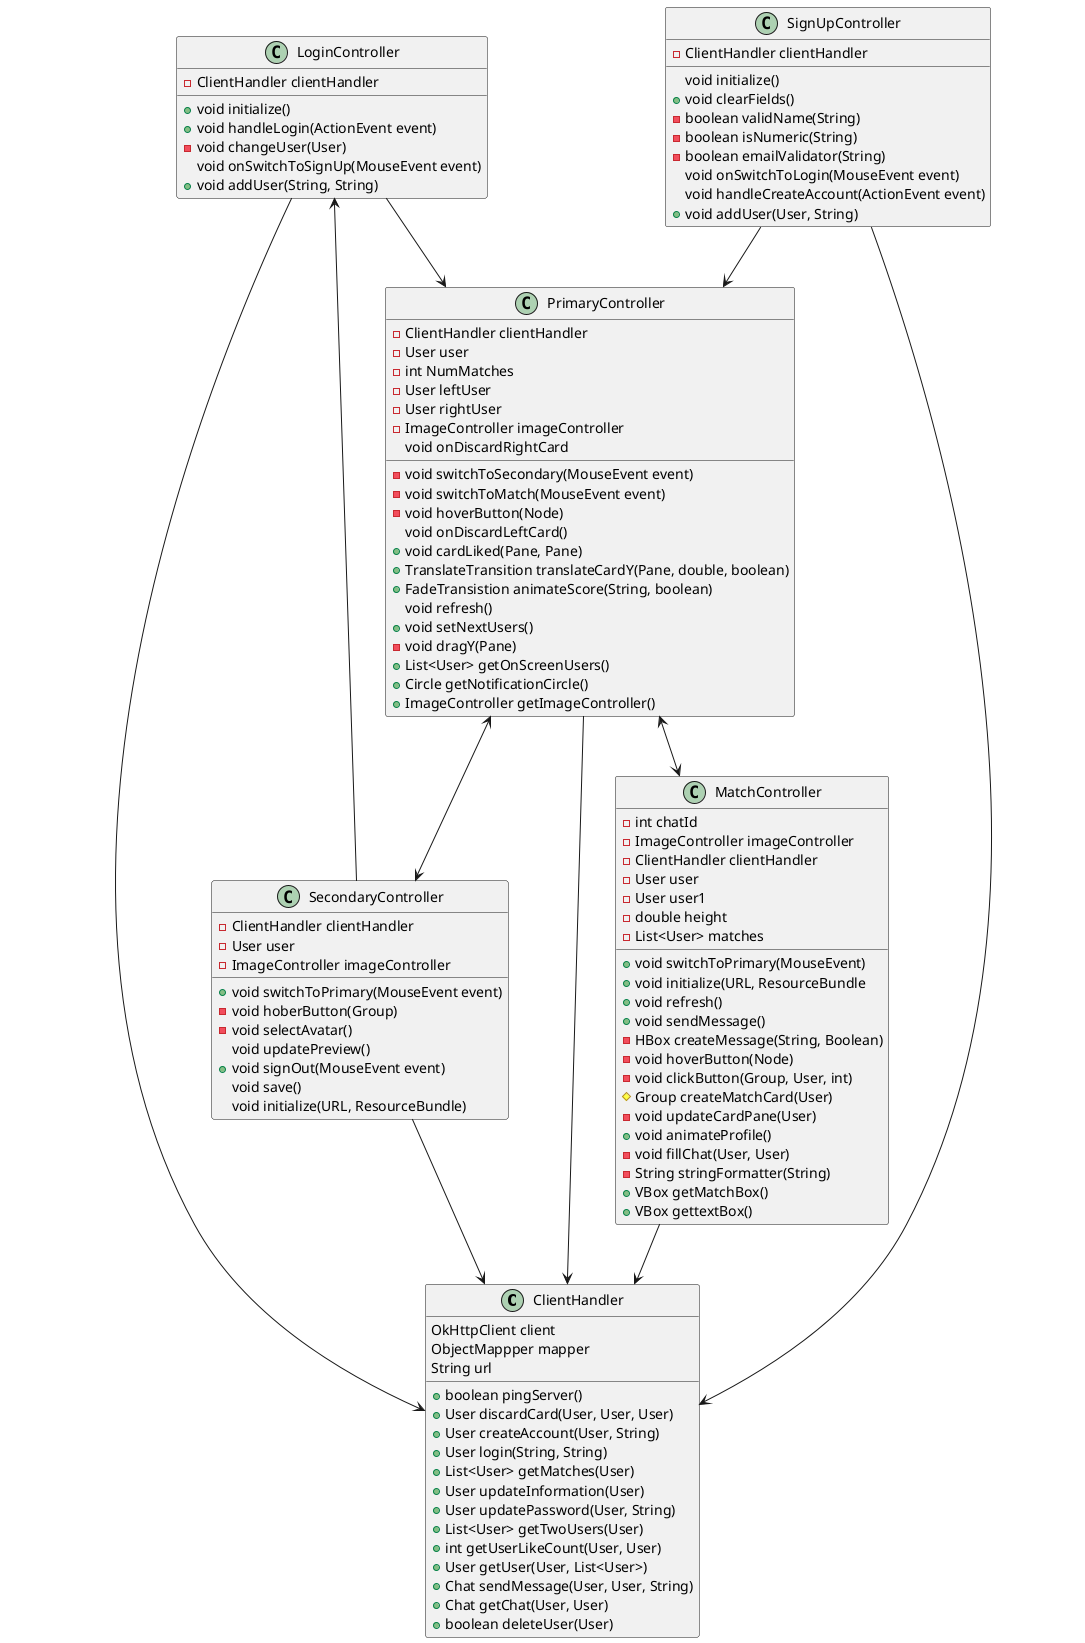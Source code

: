 @startuml uiDiagram

class ClientHandler{
    OkHttpClient client
    ObjectMappper mapper
    String url
    +boolean pingServer()
    +User discardCard(User, User, User)
    +User createAccount(User, String)
    +User login(String, String)
    +List<User> getMatches(User)
    +User updateInformation(User)
    +User updatePassword(User, String)
    +List<User> getTwoUsers(User)
    +int getUserLikeCount(User, User)
    +User getUser(User, List<User>)
    +Chat sendMessage(User, User, String)
    +Chat getChat(User, User)
    +boolean deleteUser(User)
}

class LoginController{
    -ClientHandler clientHandler
    +void initialize()
    +void handleLogin(ActionEvent event)
    -void changeUser(User)
    void onSwitchToSignUp(MouseEvent event)
    +void addUser(String, String)

}

class SignUpController{
     -ClientHandler clientHandler
     void initialize()
     +void clearFields()
     -boolean validName(String)
     -boolean isNumeric(String)
     -boolean emailValidator(String)
     void onSwitchToLogin(MouseEvent event)
     void handleCreateAccount(ActionEvent event)
     +void addUser(User, String)


}

class PrimaryController{
    -ClientHandler clientHandler
    -User user
    -int NumMatches
    -User leftUser
    -User rightUser
    -ImageController imageController
    -void switchToSecondary(MouseEvent event)
    -void switchToMatch(MouseEvent event)
    -void hoverButton(Node)
    void onDiscardLeftCard()
    void onDiscardRightCard
    +void cardLiked(Pane, Pane)
    +TranslateTransition translateCardY(Pane, double, boolean)
    +FadeTransistion animateScore(String, boolean)
    void refresh()
    +void setNextUsers()
    -void dragY(Pane)
    +List<User> getOnScreenUsers()
    +Circle getNotificationCircle()
    +ImageController getImageController()
}
class SecondaryController{
    -ClientHandler clientHandler
    -User user
    -ImageController imageController
    +void switchToPrimary(MouseEvent event)
    -void hoberButton(Group)
    -void selectAvatar()
    void updatePreview()
    +void signOut(MouseEvent event)
    void save()
    void initialize(URL, ResourceBundle)

}
class MatchController{
    -int chatId
    -ImageController imageController
    -ClientHandler clientHandler
    -User user
    -User user1
    -double height
    -List<User> matches
    +void switchToPrimary(MouseEvent)
    +void initialize(URL, ResourceBundle
    +void refresh()
    +void sendMessage()
    -HBox createMessage(String, Boolean)
    -void hoverButton(Node)
    -void clickButton(Group, User, int)
    #Group createMatchCard(User)
    -void updateCardPane(User)
    +void animateProfile()
    -void fillChat(User, User)
    -String stringFormatter(String)
    +VBox getMatchBox()
    +VBox gettextBox()
}
LoginController --> ClientHandler
SignUpController --> ClientHandler
PrimaryController --> ClientHandler
SecondaryController --> ClientHandler
MatchController --> ClientHandler


LoginController --> PrimaryController
SignUpController --> PrimaryController
PrimaryController <--> SecondaryController
PrimaryController <--> MatchController
SecondaryController --> LoginController


@enduml
